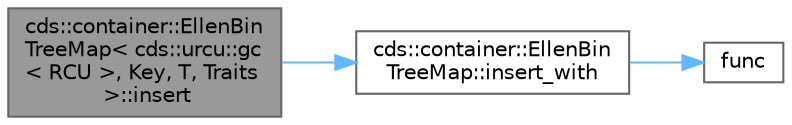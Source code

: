 digraph "cds::container::EllenBinTreeMap&lt; cds::urcu::gc&lt; RCU &gt;, Key, T, Traits &gt;::insert"
{
 // LATEX_PDF_SIZE
  bgcolor="transparent";
  edge [fontname=Helvetica,fontsize=10,labelfontname=Helvetica,labelfontsize=10];
  node [fontname=Helvetica,fontsize=10,shape=box,height=0.2,width=0.4];
  rankdir="LR";
  Node1 [id="Node000001",label="cds::container::EllenBin\lTreeMap\< cds::urcu::gc\l\< RCU \>, Key, T, Traits\l \>::insert",height=0.2,width=0.4,color="gray40", fillcolor="grey60", style="filled", fontcolor="black",tooltip="Inserts new node with key and default value"];
  Node1 -> Node2 [id="edge3_Node000001_Node000002",color="steelblue1",style="solid",tooltip=" "];
  Node2 [id="Node000002",label="cds::container::EllenBin\lTreeMap::insert_with",height=0.2,width=0.4,color="grey40", fillcolor="white", style="filled",URL="$classcds_1_1container_1_1_ellen_bin_tree_map.html#a83087794f12de0cdd5e0b61bf5ddd531",tooltip="Inserts new node and initialize it by a functor"];
  Node2 -> Node3 [id="edge4_Node000002_Node000003",color="steelblue1",style="solid",tooltip=" "];
  Node3 [id="Node000003",label="func",height=0.2,width=0.4,color="grey40", fillcolor="white", style="filled",URL="$benchmarks_2async__task_2async__task_8hpp.html#abce53bb5cc1ee70cdc013fd9b93547eb",tooltip=" "];
}
